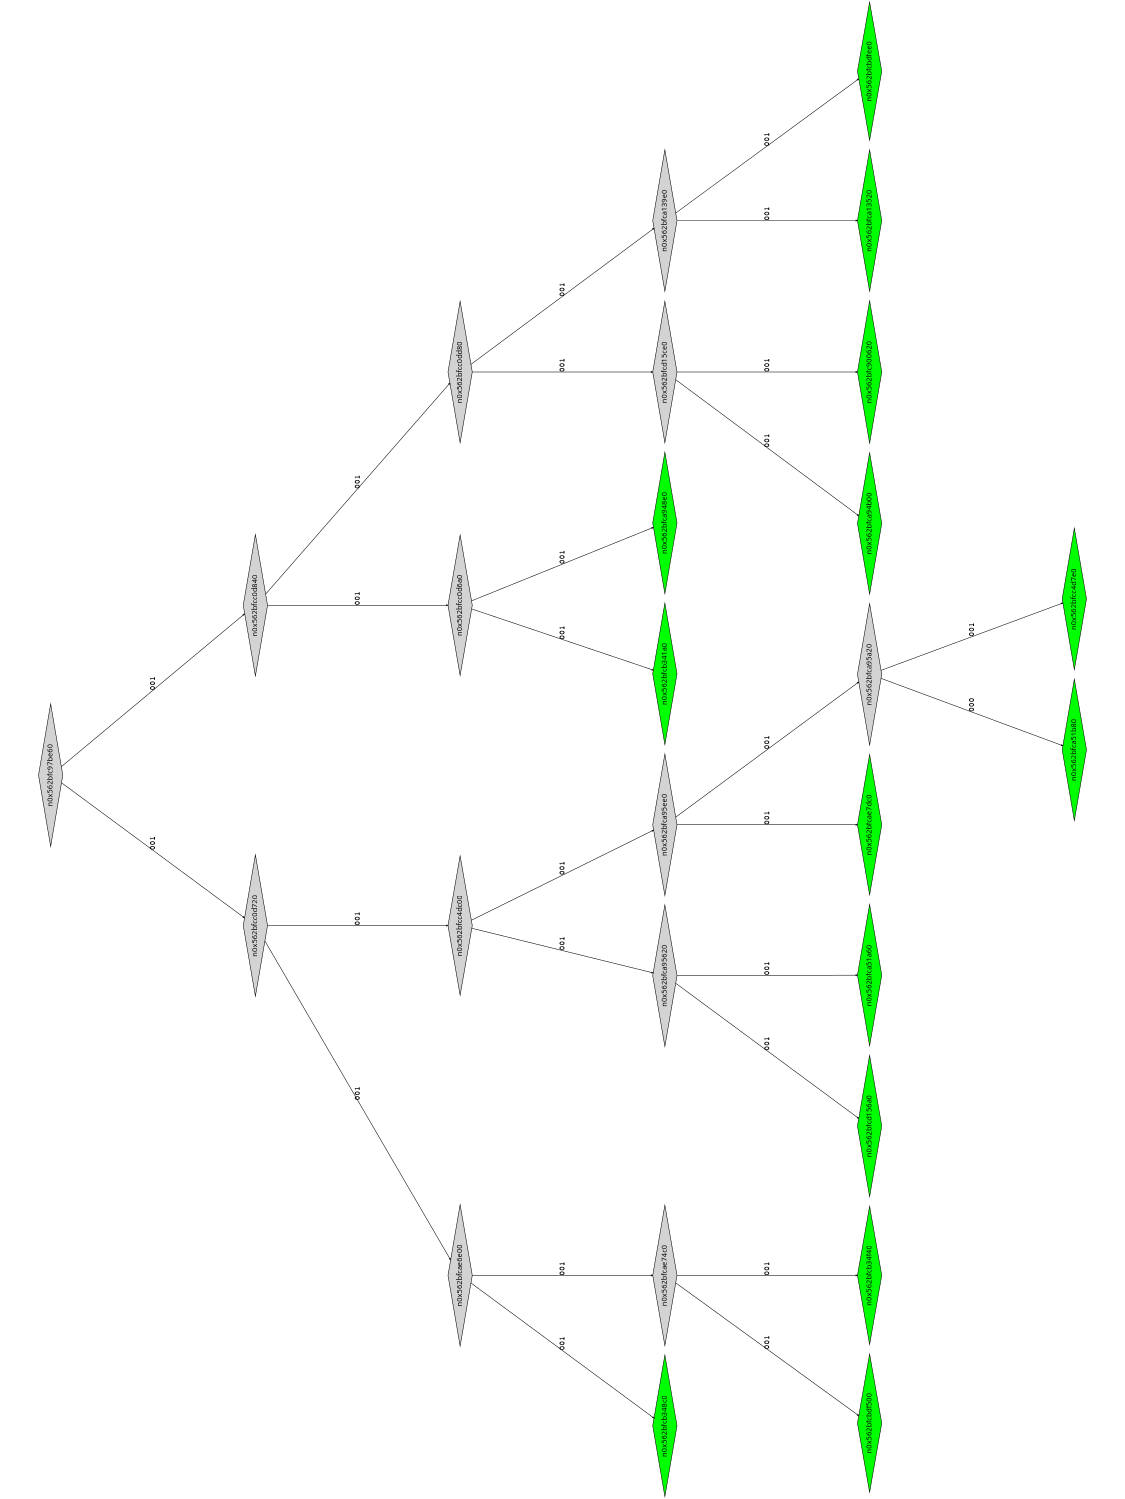 digraph G {
	size="10,7.5";
	ratio=fill;
	rotate=90;
	center = "true";
	node [style="filled",width=.1,height=.1,fontname="Terminus"]
	edge [arrowsize=.3]
	n0x562bfc97be60 [shape=diamond];
	n0x562bfc97be60 -> n0x562bfcc0d720 [label=001];
	n0x562bfc97be60 -> n0x562bfcc0d840 [label=001];
	n0x562bfcc0d840 [shape=diamond];
	n0x562bfcc0d840 -> n0x562bfcc0d6a0 [label=001];
	n0x562bfcc0d840 -> n0x562bfcc0dd80 [label=001];
	n0x562bfcc0dd80 [shape=diamond];
	n0x562bfcc0dd80 -> n0x562bfcd15ce0 [label=001];
	n0x562bfcc0dd80 -> n0x562bfca139e0 [label=001];
	n0x562bfca139e0 [shape=diamond];
	n0x562bfca139e0 -> n0x562bfca13520 [label=001];
	n0x562bfca139e0 -> n0x562bfcbdfee0 [label=001];
	n0x562bfcbdfee0 [shape=diamond,fillcolor=green];
	n0x562bfca13520 [shape=diamond,fillcolor=green];
	n0x562bfcd15ce0 [shape=diamond];
	n0x562bfcd15ce0 -> n0x562bfca94b00 [label=001];
	n0x562bfcd15ce0 -> n0x562bfc900620 [label=001];
	n0x562bfc900620 [shape=diamond,fillcolor=green];
	n0x562bfca94b00 [shape=diamond,fillcolor=green];
	n0x562bfcc0d6a0 [shape=diamond];
	n0x562bfcc0d6a0 -> n0x562bfcb341a0 [label=001];
	n0x562bfcc0d6a0 -> n0x562bfca948e0 [label=001];
	n0x562bfca948e0 [shape=diamond,fillcolor=green];
	n0x562bfcb341a0 [shape=diamond,fillcolor=green];
	n0x562bfcc0d720 [shape=diamond];
	n0x562bfcc0d720 -> n0x562bfcae6e00 [label=001];
	n0x562bfcc0d720 -> n0x562bfcc4dc00 [label=001];
	n0x562bfcc4dc00 [shape=diamond];
	n0x562bfcc4dc00 -> n0x562bfca95620 [label=001];
	n0x562bfcc4dc00 -> n0x562bfca95ee0 [label=001];
	n0x562bfca95ee0 [shape=diamond];
	n0x562bfca95ee0 -> n0x562bfcae7dc0 [label=001];
	n0x562bfca95ee0 -> n0x562bfca95a20 [label=001];
	n0x562bfca95a20 [shape=diamond];
	n0x562bfca95a20 -> n0x562bfca51b80 [label=000];
	n0x562bfca95a20 -> n0x562bfcc4d7e0 [label=001];
	n0x562bfcc4d7e0 [shape=diamond,fillcolor=green];
	n0x562bfca51b80 [shape=diamond,fillcolor=green];
	n0x562bfcae7dc0 [shape=diamond,fillcolor=green];
	n0x562bfca95620 [shape=diamond];
	n0x562bfca95620 -> n0x562bfcd156a0 [label=001];
	n0x562bfca95620 -> n0x562bfca51a60 [label=001];
	n0x562bfca51a60 [shape=diamond,fillcolor=green];
	n0x562bfcd156a0 [shape=diamond,fillcolor=green];
	n0x562bfcae6e00 [shape=diamond];
	n0x562bfcae6e00 -> n0x562bfcb348c0 [label=001];
	n0x562bfcae6e00 -> n0x562bfcae74c0 [label=001];
	n0x562bfcae74c0 [shape=diamond];
	n0x562bfcae74c0 -> n0x562bfcbdf500 [label=001];
	n0x562bfcae74c0 -> n0x562bfcb34f40 [label=001];
	n0x562bfcb34f40 [shape=diamond,fillcolor=green];
	n0x562bfcbdf500 [shape=diamond,fillcolor=green];
	n0x562bfcb348c0 [shape=diamond,fillcolor=green];
}
